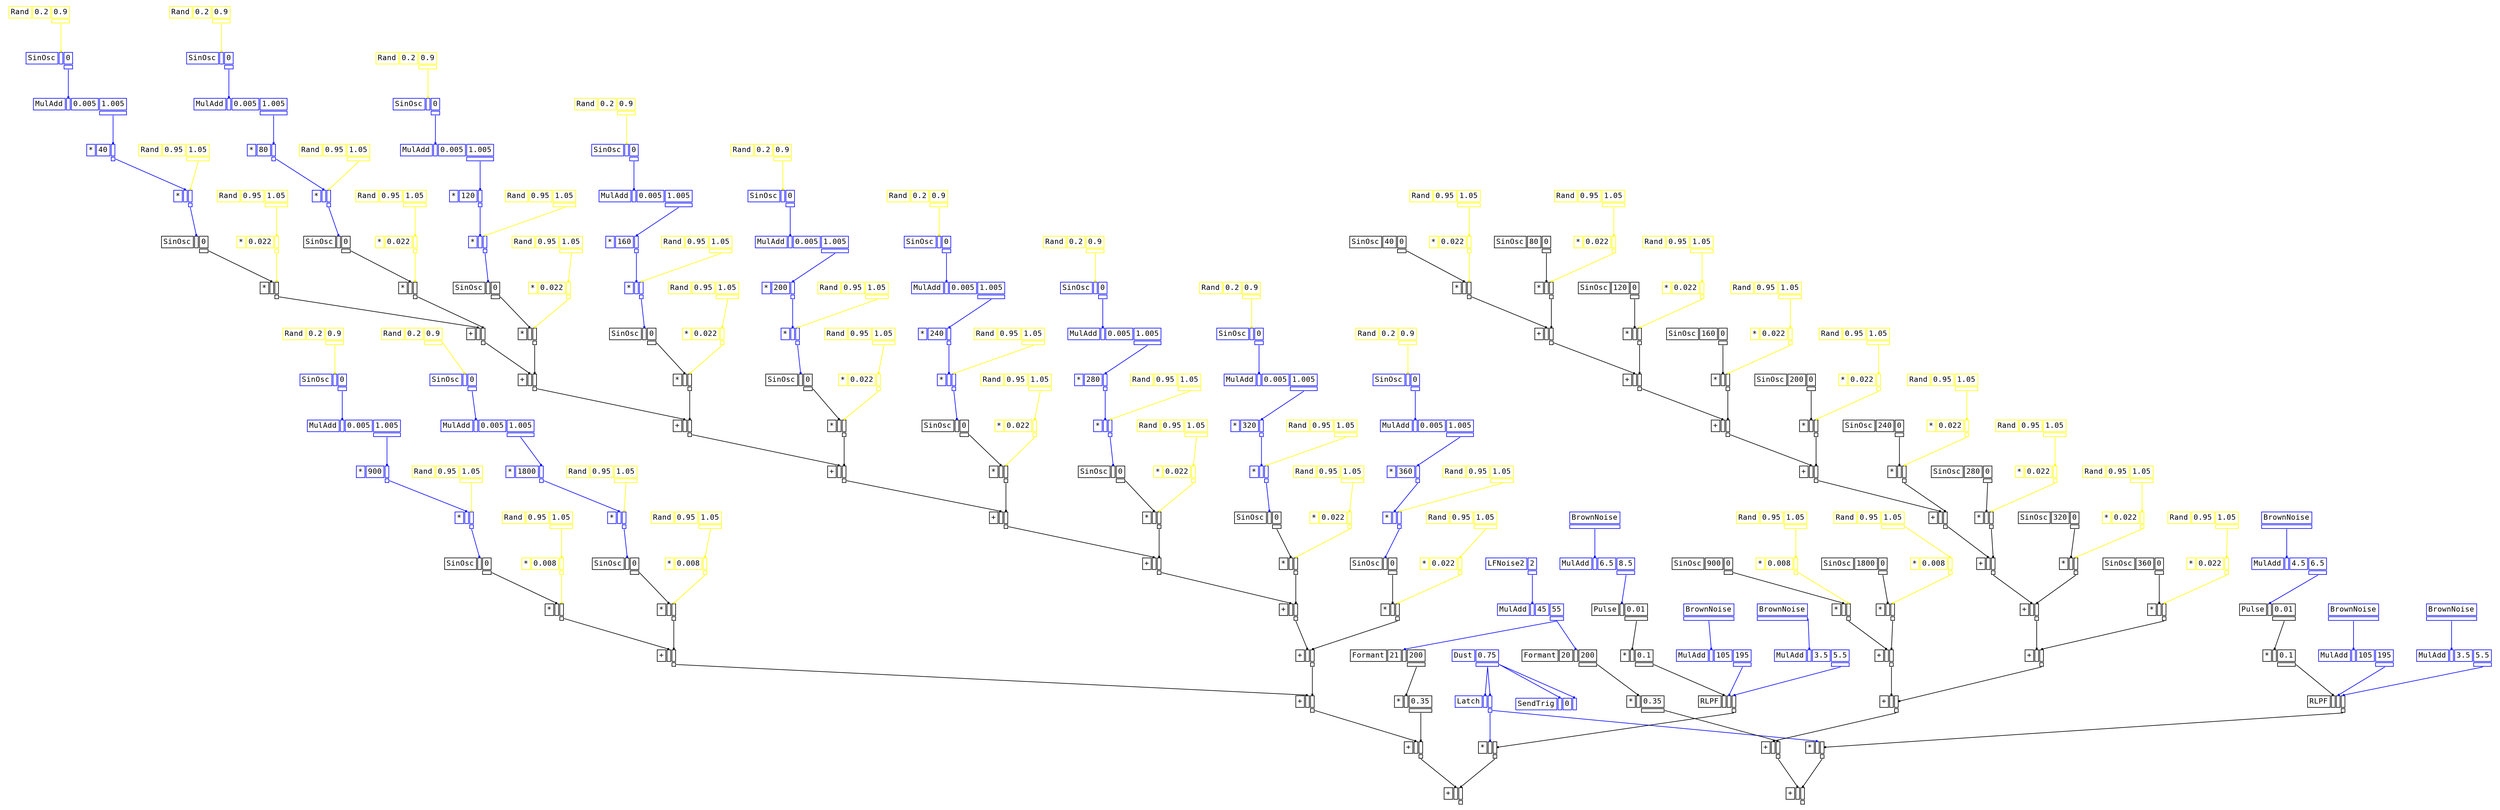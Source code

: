 digraph Anonymous {
graph [splines=false];
node [fontsize=12,fontname="Courier"];
edge [arrowhead=box,arrowsize=0.25];
u_3 [shape="plaintext",color="yellow",label=<<TABLE BORDER="0" CELLBORDER="1"><TR><TD>Rand</TD><TD>0.2</TD><TD>0.9</TD></TR><TR><TD BORDER="0"></TD><TD BORDER="0"></TD><TD PORT="o_0"></TD></TR></TABLE>>];
u_5 [shape="plaintext",color="blue",label=<<TABLE BORDER="0" CELLBORDER="1"><TR><TD>SinOsc</TD><TD PORT="i_0"></TD><TD>0</TD></TR><TR><TD BORDER="0"></TD><TD BORDER="0"></TD><TD PORT="o_0"></TD></TR></TABLE>>];
u_8 [shape="plaintext",color="blue",label=<<TABLE BORDER="0" CELLBORDER="1"><TR><TD>MulAdd</TD><TD PORT="i_0"></TD><TD>0.005</TD><TD>1.005</TD></TR><TR><TD BORDER="0"></TD><TD BORDER="0"></TD><TD BORDER="0"></TD><TD PORT="o_0"></TD></TR></TABLE>>];
u_9 [shape="plaintext",color="blue",label=<<TABLE BORDER="0" CELLBORDER="1"><TR><TD>*</TD><TD>900</TD><TD PORT="i_1"></TD></TR><TR><TD BORDER="0"></TD><TD BORDER="0"></TD><TD PORT="o_0"></TD></TR></TABLE>>];
u_12 [shape="plaintext",color="yellow",label=<<TABLE BORDER="0" CELLBORDER="1"><TR><TD>Rand</TD><TD>0.95</TD><TD>1.05</TD></TR><TR><TD BORDER="0"></TD><TD BORDER="0"></TD><TD PORT="o_0"></TD></TR></TABLE>>];
u_13 [shape="plaintext",color="blue",label=<<TABLE BORDER="0" CELLBORDER="1"><TR><TD>*</TD><TD PORT="i_0"></TD><TD PORT="i_1"></TD></TR><TR><TD BORDER="0"></TD><TD BORDER="0"></TD><TD PORT="o_0"></TD></TR></TABLE>>];
u_14 [shape="plaintext",color="black",label=<<TABLE BORDER="0" CELLBORDER="1"><TR><TD>SinOsc</TD><TD PORT="i_0"></TD><TD>0</TD></TR><TR><TD BORDER="0"></TD><TD BORDER="0"></TD><TD PORT="o_0"></TD></TR></TABLE>>];
u_16 [shape="plaintext",color="yellow",label=<<TABLE BORDER="0" CELLBORDER="1"><TR><TD>Rand</TD><TD>0.95</TD><TD>1.05</TD></TR><TR><TD BORDER="0"></TD><TD BORDER="0"></TD><TD PORT="o_0"></TD></TR></TABLE>>];
u_17 [shape="plaintext",color="yellow",label=<<TABLE BORDER="0" CELLBORDER="1"><TR><TD>*</TD><TD>0.008</TD><TD PORT="i_1"></TD></TR><TR><TD BORDER="0"></TD><TD BORDER="0"></TD><TD PORT="o_0"></TD></TR></TABLE>>];
u_18 [shape="plaintext",color="black",label=<<TABLE BORDER="0" CELLBORDER="1"><TR><TD>*</TD><TD PORT="i_0"></TD><TD PORT="i_1"></TD></TR><TR><TD BORDER="0"></TD><TD BORDER="0"></TD><TD PORT="o_0"></TD></TR></TABLE>>];
u_20 [shape="plaintext",color="yellow",label=<<TABLE BORDER="0" CELLBORDER="1"><TR><TD>Rand</TD><TD>0.2</TD><TD>0.9</TD></TR><TR><TD BORDER="0"></TD><TD BORDER="0"></TD><TD PORT="o_0"></TD></TR></TABLE>>];
u_21 [shape="plaintext",color="blue",label=<<TABLE BORDER="0" CELLBORDER="1"><TR><TD>SinOsc</TD><TD PORT="i_0"></TD><TD>0</TD></TR><TR><TD BORDER="0"></TD><TD BORDER="0"></TD><TD PORT="o_0"></TD></TR></TABLE>>];
u_22 [shape="plaintext",color="blue",label=<<TABLE BORDER="0" CELLBORDER="1"><TR><TD>MulAdd</TD><TD PORT="i_0"></TD><TD>0.005</TD><TD>1.005</TD></TR><TR><TD BORDER="0"></TD><TD BORDER="0"></TD><TD BORDER="0"></TD><TD PORT="o_0"></TD></TR></TABLE>>];
u_23 [shape="plaintext",color="blue",label=<<TABLE BORDER="0" CELLBORDER="1"><TR><TD>*</TD><TD>1800</TD><TD PORT="i_1"></TD></TR><TR><TD BORDER="0"></TD><TD BORDER="0"></TD><TD PORT="o_0"></TD></TR></TABLE>>];
u_24 [shape="plaintext",color="yellow",label=<<TABLE BORDER="0" CELLBORDER="1"><TR><TD>Rand</TD><TD>0.95</TD><TD>1.05</TD></TR><TR><TD BORDER="0"></TD><TD BORDER="0"></TD><TD PORT="o_0"></TD></TR></TABLE>>];
u_25 [shape="plaintext",color="blue",label=<<TABLE BORDER="0" CELLBORDER="1"><TR><TD>*</TD><TD PORT="i_0"></TD><TD PORT="i_1"></TD></TR><TR><TD BORDER="0"></TD><TD BORDER="0"></TD><TD PORT="o_0"></TD></TR></TABLE>>];
u_26 [shape="plaintext",color="black",label=<<TABLE BORDER="0" CELLBORDER="1"><TR><TD>SinOsc</TD><TD PORT="i_0"></TD><TD>0</TD></TR><TR><TD BORDER="0"></TD><TD BORDER="0"></TD><TD PORT="o_0"></TD></TR></TABLE>>];
u_27 [shape="plaintext",color="yellow",label=<<TABLE BORDER="0" CELLBORDER="1"><TR><TD>Rand</TD><TD>0.95</TD><TD>1.05</TD></TR><TR><TD BORDER="0"></TD><TD BORDER="0"></TD><TD PORT="o_0"></TD></TR></TABLE>>];
u_28 [shape="plaintext",color="yellow",label=<<TABLE BORDER="0" CELLBORDER="1"><TR><TD>*</TD><TD>0.008</TD><TD PORT="i_1"></TD></TR><TR><TD BORDER="0"></TD><TD BORDER="0"></TD><TD PORT="o_0"></TD></TR></TABLE>>];
u_29 [shape="plaintext",color="black",label=<<TABLE BORDER="0" CELLBORDER="1"><TR><TD>*</TD><TD PORT="i_0"></TD><TD PORT="i_1"></TD></TR><TR><TD BORDER="0"></TD><TD BORDER="0"></TD><TD PORT="o_0"></TD></TR></TABLE>>];
u_30 [shape="plaintext",color="black",label=<<TABLE BORDER="0" CELLBORDER="1"><TR><TD>+</TD><TD PORT="i_0"></TD><TD PORT="i_1"></TD></TR><TR><TD BORDER="0"></TD><TD BORDER="0"></TD><TD PORT="o_0"></TD></TR></TABLE>>];
u_32 [shape="plaintext",color="yellow",label=<<TABLE BORDER="0" CELLBORDER="1"><TR><TD>Rand</TD><TD>0.2</TD><TD>0.9</TD></TR><TR><TD BORDER="0"></TD><TD BORDER="0"></TD><TD PORT="o_0"></TD></TR></TABLE>>];
u_33 [shape="plaintext",color="blue",label=<<TABLE BORDER="0" CELLBORDER="1"><TR><TD>SinOsc</TD><TD PORT="i_0"></TD><TD>0</TD></TR><TR><TD BORDER="0"></TD><TD BORDER="0"></TD><TD PORT="o_0"></TD></TR></TABLE>>];
u_34 [shape="plaintext",color="blue",label=<<TABLE BORDER="0" CELLBORDER="1"><TR><TD>MulAdd</TD><TD PORT="i_0"></TD><TD>0.005</TD><TD>1.005</TD></TR><TR><TD BORDER="0"></TD><TD BORDER="0"></TD><TD BORDER="0"></TD><TD PORT="o_0"></TD></TR></TABLE>>];
u_35 [shape="plaintext",color="blue",label=<<TABLE BORDER="0" CELLBORDER="1"><TR><TD>*</TD><TD>40</TD><TD PORT="i_1"></TD></TR><TR><TD BORDER="0"></TD><TD BORDER="0"></TD><TD PORT="o_0"></TD></TR></TABLE>>];
u_36 [shape="plaintext",color="yellow",label=<<TABLE BORDER="0" CELLBORDER="1"><TR><TD>Rand</TD><TD>0.95</TD><TD>1.05</TD></TR><TR><TD BORDER="0"></TD><TD BORDER="0"></TD><TD PORT="o_0"></TD></TR></TABLE>>];
u_37 [shape="plaintext",color="blue",label=<<TABLE BORDER="0" CELLBORDER="1"><TR><TD>*</TD><TD PORT="i_0"></TD><TD PORT="i_1"></TD></TR><TR><TD BORDER="0"></TD><TD BORDER="0"></TD><TD PORT="o_0"></TD></TR></TABLE>>];
u_38 [shape="plaintext",color="black",label=<<TABLE BORDER="0" CELLBORDER="1"><TR><TD>SinOsc</TD><TD PORT="i_0"></TD><TD>0</TD></TR><TR><TD BORDER="0"></TD><TD BORDER="0"></TD><TD PORT="o_0"></TD></TR></TABLE>>];
u_40 [shape="plaintext",color="yellow",label=<<TABLE BORDER="0" CELLBORDER="1"><TR><TD>Rand</TD><TD>0.95</TD><TD>1.05</TD></TR><TR><TD BORDER="0"></TD><TD BORDER="0"></TD><TD PORT="o_0"></TD></TR></TABLE>>];
u_41 [shape="plaintext",color="yellow",label=<<TABLE BORDER="0" CELLBORDER="1"><TR><TD>*</TD><TD>0.022</TD><TD PORT="i_1"></TD></TR><TR><TD BORDER="0"></TD><TD BORDER="0"></TD><TD PORT="o_0"></TD></TR></TABLE>>];
u_42 [shape="plaintext",color="black",label=<<TABLE BORDER="0" CELLBORDER="1"><TR><TD>*</TD><TD PORT="i_0"></TD><TD PORT="i_1"></TD></TR><TR><TD BORDER="0"></TD><TD BORDER="0"></TD><TD PORT="o_0"></TD></TR></TABLE>>];
u_44 [shape="plaintext",color="yellow",label=<<TABLE BORDER="0" CELLBORDER="1"><TR><TD>Rand</TD><TD>0.2</TD><TD>0.9</TD></TR><TR><TD BORDER="0"></TD><TD BORDER="0"></TD><TD PORT="o_0"></TD></TR></TABLE>>];
u_45 [shape="plaintext",color="blue",label=<<TABLE BORDER="0" CELLBORDER="1"><TR><TD>SinOsc</TD><TD PORT="i_0"></TD><TD>0</TD></TR><TR><TD BORDER="0"></TD><TD BORDER="0"></TD><TD PORT="o_0"></TD></TR></TABLE>>];
u_46 [shape="plaintext",color="blue",label=<<TABLE BORDER="0" CELLBORDER="1"><TR><TD>MulAdd</TD><TD PORT="i_0"></TD><TD>0.005</TD><TD>1.005</TD></TR><TR><TD BORDER="0"></TD><TD BORDER="0"></TD><TD BORDER="0"></TD><TD PORT="o_0"></TD></TR></TABLE>>];
u_47 [shape="plaintext",color="blue",label=<<TABLE BORDER="0" CELLBORDER="1"><TR><TD>*</TD><TD>80</TD><TD PORT="i_1"></TD></TR><TR><TD BORDER="0"></TD><TD BORDER="0"></TD><TD PORT="o_0"></TD></TR></TABLE>>];
u_48 [shape="plaintext",color="yellow",label=<<TABLE BORDER="0" CELLBORDER="1"><TR><TD>Rand</TD><TD>0.95</TD><TD>1.05</TD></TR><TR><TD BORDER="0"></TD><TD BORDER="0"></TD><TD PORT="o_0"></TD></TR></TABLE>>];
u_49 [shape="plaintext",color="blue",label=<<TABLE BORDER="0" CELLBORDER="1"><TR><TD>*</TD><TD PORT="i_0"></TD><TD PORT="i_1"></TD></TR><TR><TD BORDER="0"></TD><TD BORDER="0"></TD><TD PORT="o_0"></TD></TR></TABLE>>];
u_50 [shape="plaintext",color="black",label=<<TABLE BORDER="0" CELLBORDER="1"><TR><TD>SinOsc</TD><TD PORT="i_0"></TD><TD>0</TD></TR><TR><TD BORDER="0"></TD><TD BORDER="0"></TD><TD PORT="o_0"></TD></TR></TABLE>>];
u_51 [shape="plaintext",color="yellow",label=<<TABLE BORDER="0" CELLBORDER="1"><TR><TD>Rand</TD><TD>0.95</TD><TD>1.05</TD></TR><TR><TD BORDER="0"></TD><TD BORDER="0"></TD><TD PORT="o_0"></TD></TR></TABLE>>];
u_52 [shape="plaintext",color="yellow",label=<<TABLE BORDER="0" CELLBORDER="1"><TR><TD>*</TD><TD>0.022</TD><TD PORT="i_1"></TD></TR><TR><TD BORDER="0"></TD><TD BORDER="0"></TD><TD PORT="o_0"></TD></TR></TABLE>>];
u_53 [shape="plaintext",color="black",label=<<TABLE BORDER="0" CELLBORDER="1"><TR><TD>*</TD><TD PORT="i_0"></TD><TD PORT="i_1"></TD></TR><TR><TD BORDER="0"></TD><TD BORDER="0"></TD><TD PORT="o_0"></TD></TR></TABLE>>];
u_54 [shape="plaintext",color="black",label=<<TABLE BORDER="0" CELLBORDER="1"><TR><TD>+</TD><TD PORT="i_0"></TD><TD PORT="i_1"></TD></TR><TR><TD BORDER="0"></TD><TD BORDER="0"></TD><TD PORT="o_0"></TD></TR></TABLE>>];
u_56 [shape="plaintext",color="yellow",label=<<TABLE BORDER="0" CELLBORDER="1"><TR><TD>Rand</TD><TD>0.2</TD><TD>0.9</TD></TR><TR><TD BORDER="0"></TD><TD BORDER="0"></TD><TD PORT="o_0"></TD></TR></TABLE>>];
u_57 [shape="plaintext",color="blue",label=<<TABLE BORDER="0" CELLBORDER="1"><TR><TD>SinOsc</TD><TD PORT="i_0"></TD><TD>0</TD></TR><TR><TD BORDER="0"></TD><TD BORDER="0"></TD><TD PORT="o_0"></TD></TR></TABLE>>];
u_58 [shape="plaintext",color="blue",label=<<TABLE BORDER="0" CELLBORDER="1"><TR><TD>MulAdd</TD><TD PORT="i_0"></TD><TD>0.005</TD><TD>1.005</TD></TR><TR><TD BORDER="0"></TD><TD BORDER="0"></TD><TD BORDER="0"></TD><TD PORT="o_0"></TD></TR></TABLE>>];
u_59 [shape="plaintext",color="blue",label=<<TABLE BORDER="0" CELLBORDER="1"><TR><TD>*</TD><TD>120</TD><TD PORT="i_1"></TD></TR><TR><TD BORDER="0"></TD><TD BORDER="0"></TD><TD PORT="o_0"></TD></TR></TABLE>>];
u_60 [shape="plaintext",color="yellow",label=<<TABLE BORDER="0" CELLBORDER="1"><TR><TD>Rand</TD><TD>0.95</TD><TD>1.05</TD></TR><TR><TD BORDER="0"></TD><TD BORDER="0"></TD><TD PORT="o_0"></TD></TR></TABLE>>];
u_61 [shape="plaintext",color="blue",label=<<TABLE BORDER="0" CELLBORDER="1"><TR><TD>*</TD><TD PORT="i_0"></TD><TD PORT="i_1"></TD></TR><TR><TD BORDER="0"></TD><TD BORDER="0"></TD><TD PORT="o_0"></TD></TR></TABLE>>];
u_62 [shape="plaintext",color="black",label=<<TABLE BORDER="0" CELLBORDER="1"><TR><TD>SinOsc</TD><TD PORT="i_0"></TD><TD>0</TD></TR><TR><TD BORDER="0"></TD><TD BORDER="0"></TD><TD PORT="o_0"></TD></TR></TABLE>>];
u_63 [shape="plaintext",color="yellow",label=<<TABLE BORDER="0" CELLBORDER="1"><TR><TD>Rand</TD><TD>0.95</TD><TD>1.05</TD></TR><TR><TD BORDER="0"></TD><TD BORDER="0"></TD><TD PORT="o_0"></TD></TR></TABLE>>];
u_64 [shape="plaintext",color="yellow",label=<<TABLE BORDER="0" CELLBORDER="1"><TR><TD>*</TD><TD>0.022</TD><TD PORT="i_1"></TD></TR><TR><TD BORDER="0"></TD><TD BORDER="0"></TD><TD PORT="o_0"></TD></TR></TABLE>>];
u_65 [shape="plaintext",color="black",label=<<TABLE BORDER="0" CELLBORDER="1"><TR><TD>*</TD><TD PORT="i_0"></TD><TD PORT="i_1"></TD></TR><TR><TD BORDER="0"></TD><TD BORDER="0"></TD><TD PORT="o_0"></TD></TR></TABLE>>];
u_66 [shape="plaintext",color="black",label=<<TABLE BORDER="0" CELLBORDER="1"><TR><TD>+</TD><TD PORT="i_0"></TD><TD PORT="i_1"></TD></TR><TR><TD BORDER="0"></TD><TD BORDER="0"></TD><TD PORT="o_0"></TD></TR></TABLE>>];
u_68 [shape="plaintext",color="yellow",label=<<TABLE BORDER="0" CELLBORDER="1"><TR><TD>Rand</TD><TD>0.2</TD><TD>0.9</TD></TR><TR><TD BORDER="0"></TD><TD BORDER="0"></TD><TD PORT="o_0"></TD></TR></TABLE>>];
u_69 [shape="plaintext",color="blue",label=<<TABLE BORDER="0" CELLBORDER="1"><TR><TD>SinOsc</TD><TD PORT="i_0"></TD><TD>0</TD></TR><TR><TD BORDER="0"></TD><TD BORDER="0"></TD><TD PORT="o_0"></TD></TR></TABLE>>];
u_70 [shape="plaintext",color="blue",label=<<TABLE BORDER="0" CELLBORDER="1"><TR><TD>MulAdd</TD><TD PORT="i_0"></TD><TD>0.005</TD><TD>1.005</TD></TR><TR><TD BORDER="0"></TD><TD BORDER="0"></TD><TD BORDER="0"></TD><TD PORT="o_0"></TD></TR></TABLE>>];
u_71 [shape="plaintext",color="blue",label=<<TABLE BORDER="0" CELLBORDER="1"><TR><TD>*</TD><TD>160</TD><TD PORT="i_1"></TD></TR><TR><TD BORDER="0"></TD><TD BORDER="0"></TD><TD PORT="o_0"></TD></TR></TABLE>>];
u_72 [shape="plaintext",color="yellow",label=<<TABLE BORDER="0" CELLBORDER="1"><TR><TD>Rand</TD><TD>0.95</TD><TD>1.05</TD></TR><TR><TD BORDER="0"></TD><TD BORDER="0"></TD><TD PORT="o_0"></TD></TR></TABLE>>];
u_73 [shape="plaintext",color="blue",label=<<TABLE BORDER="0" CELLBORDER="1"><TR><TD>*</TD><TD PORT="i_0"></TD><TD PORT="i_1"></TD></TR><TR><TD BORDER="0"></TD><TD BORDER="0"></TD><TD PORT="o_0"></TD></TR></TABLE>>];
u_74 [shape="plaintext",color="black",label=<<TABLE BORDER="0" CELLBORDER="1"><TR><TD>SinOsc</TD><TD PORT="i_0"></TD><TD>0</TD></TR><TR><TD BORDER="0"></TD><TD BORDER="0"></TD><TD PORT="o_0"></TD></TR></TABLE>>];
u_75 [shape="plaintext",color="yellow",label=<<TABLE BORDER="0" CELLBORDER="1"><TR><TD>Rand</TD><TD>0.95</TD><TD>1.05</TD></TR><TR><TD BORDER="0"></TD><TD BORDER="0"></TD><TD PORT="o_0"></TD></TR></TABLE>>];
u_76 [shape="plaintext",color="yellow",label=<<TABLE BORDER="0" CELLBORDER="1"><TR><TD>*</TD><TD>0.022</TD><TD PORT="i_1"></TD></TR><TR><TD BORDER="0"></TD><TD BORDER="0"></TD><TD PORT="o_0"></TD></TR></TABLE>>];
u_77 [shape="plaintext",color="black",label=<<TABLE BORDER="0" CELLBORDER="1"><TR><TD>*</TD><TD PORT="i_0"></TD><TD PORT="i_1"></TD></TR><TR><TD BORDER="0"></TD><TD BORDER="0"></TD><TD PORT="o_0"></TD></TR></TABLE>>];
u_78 [shape="plaintext",color="black",label=<<TABLE BORDER="0" CELLBORDER="1"><TR><TD>+</TD><TD PORT="i_0"></TD><TD PORT="i_1"></TD></TR><TR><TD BORDER="0"></TD><TD BORDER="0"></TD><TD PORT="o_0"></TD></TR></TABLE>>];
u_80 [shape="plaintext",color="yellow",label=<<TABLE BORDER="0" CELLBORDER="1"><TR><TD>Rand</TD><TD>0.2</TD><TD>0.9</TD></TR><TR><TD BORDER="0"></TD><TD BORDER="0"></TD><TD PORT="o_0"></TD></TR></TABLE>>];
u_81 [shape="plaintext",color="blue",label=<<TABLE BORDER="0" CELLBORDER="1"><TR><TD>SinOsc</TD><TD PORT="i_0"></TD><TD>0</TD></TR><TR><TD BORDER="0"></TD><TD BORDER="0"></TD><TD PORT="o_0"></TD></TR></TABLE>>];
u_82 [shape="plaintext",color="blue",label=<<TABLE BORDER="0" CELLBORDER="1"><TR><TD>MulAdd</TD><TD PORT="i_0"></TD><TD>0.005</TD><TD>1.005</TD></TR><TR><TD BORDER="0"></TD><TD BORDER="0"></TD><TD BORDER="0"></TD><TD PORT="o_0"></TD></TR></TABLE>>];
u_83 [shape="plaintext",color="blue",label=<<TABLE BORDER="0" CELLBORDER="1"><TR><TD>*</TD><TD>200</TD><TD PORT="i_1"></TD></TR><TR><TD BORDER="0"></TD><TD BORDER="0"></TD><TD PORT="o_0"></TD></TR></TABLE>>];
u_84 [shape="plaintext",color="yellow",label=<<TABLE BORDER="0" CELLBORDER="1"><TR><TD>Rand</TD><TD>0.95</TD><TD>1.05</TD></TR><TR><TD BORDER="0"></TD><TD BORDER="0"></TD><TD PORT="o_0"></TD></TR></TABLE>>];
u_85 [shape="plaintext",color="blue",label=<<TABLE BORDER="0" CELLBORDER="1"><TR><TD>*</TD><TD PORT="i_0"></TD><TD PORT="i_1"></TD></TR><TR><TD BORDER="0"></TD><TD BORDER="0"></TD><TD PORT="o_0"></TD></TR></TABLE>>];
u_86 [shape="plaintext",color="black",label=<<TABLE BORDER="0" CELLBORDER="1"><TR><TD>SinOsc</TD><TD PORT="i_0"></TD><TD>0</TD></TR><TR><TD BORDER="0"></TD><TD BORDER="0"></TD><TD PORT="o_0"></TD></TR></TABLE>>];
u_87 [shape="plaintext",color="yellow",label=<<TABLE BORDER="0" CELLBORDER="1"><TR><TD>Rand</TD><TD>0.95</TD><TD>1.05</TD></TR><TR><TD BORDER="0"></TD><TD BORDER="0"></TD><TD PORT="o_0"></TD></TR></TABLE>>];
u_88 [shape="plaintext",color="yellow",label=<<TABLE BORDER="0" CELLBORDER="1"><TR><TD>*</TD><TD>0.022</TD><TD PORT="i_1"></TD></TR><TR><TD BORDER="0"></TD><TD BORDER="0"></TD><TD PORT="o_0"></TD></TR></TABLE>>];
u_89 [shape="plaintext",color="black",label=<<TABLE BORDER="0" CELLBORDER="1"><TR><TD>*</TD><TD PORT="i_0"></TD><TD PORT="i_1"></TD></TR><TR><TD BORDER="0"></TD><TD BORDER="0"></TD><TD PORT="o_0"></TD></TR></TABLE>>];
u_90 [shape="plaintext",color="black",label=<<TABLE BORDER="0" CELLBORDER="1"><TR><TD>+</TD><TD PORT="i_0"></TD><TD PORT="i_1"></TD></TR><TR><TD BORDER="0"></TD><TD BORDER="0"></TD><TD PORT="o_0"></TD></TR></TABLE>>];
u_92 [shape="plaintext",color="yellow",label=<<TABLE BORDER="0" CELLBORDER="1"><TR><TD>Rand</TD><TD>0.2</TD><TD>0.9</TD></TR><TR><TD BORDER="0"></TD><TD BORDER="0"></TD><TD PORT="o_0"></TD></TR></TABLE>>];
u_93 [shape="plaintext",color="blue",label=<<TABLE BORDER="0" CELLBORDER="1"><TR><TD>SinOsc</TD><TD PORT="i_0"></TD><TD>0</TD></TR><TR><TD BORDER="0"></TD><TD BORDER="0"></TD><TD PORT="o_0"></TD></TR></TABLE>>];
u_94 [shape="plaintext",color="blue",label=<<TABLE BORDER="0" CELLBORDER="1"><TR><TD>MulAdd</TD><TD PORT="i_0"></TD><TD>0.005</TD><TD>1.005</TD></TR><TR><TD BORDER="0"></TD><TD BORDER="0"></TD><TD BORDER="0"></TD><TD PORT="o_0"></TD></TR></TABLE>>];
u_95 [shape="plaintext",color="blue",label=<<TABLE BORDER="0" CELLBORDER="1"><TR><TD>*</TD><TD>240</TD><TD PORT="i_1"></TD></TR><TR><TD BORDER="0"></TD><TD BORDER="0"></TD><TD PORT="o_0"></TD></TR></TABLE>>];
u_96 [shape="plaintext",color="yellow",label=<<TABLE BORDER="0" CELLBORDER="1"><TR><TD>Rand</TD><TD>0.95</TD><TD>1.05</TD></TR><TR><TD BORDER="0"></TD><TD BORDER="0"></TD><TD PORT="o_0"></TD></TR></TABLE>>];
u_97 [shape="plaintext",color="blue",label=<<TABLE BORDER="0" CELLBORDER="1"><TR><TD>*</TD><TD PORT="i_0"></TD><TD PORT="i_1"></TD></TR><TR><TD BORDER="0"></TD><TD BORDER="0"></TD><TD PORT="o_0"></TD></TR></TABLE>>];
u_98 [shape="plaintext",color="black",label=<<TABLE BORDER="0" CELLBORDER="1"><TR><TD>SinOsc</TD><TD PORT="i_0"></TD><TD>0</TD></TR><TR><TD BORDER="0"></TD><TD BORDER="0"></TD><TD PORT="o_0"></TD></TR></TABLE>>];
u_99 [shape="plaintext",color="yellow",label=<<TABLE BORDER="0" CELLBORDER="1"><TR><TD>Rand</TD><TD>0.95</TD><TD>1.05</TD></TR><TR><TD BORDER="0"></TD><TD BORDER="0"></TD><TD PORT="o_0"></TD></TR></TABLE>>];
u_100 [shape="plaintext",color="yellow",label=<<TABLE BORDER="0" CELLBORDER="1"><TR><TD>*</TD><TD>0.022</TD><TD PORT="i_1"></TD></TR><TR><TD BORDER="0"></TD><TD BORDER="0"></TD><TD PORT="o_0"></TD></TR></TABLE>>];
u_101 [shape="plaintext",color="black",label=<<TABLE BORDER="0" CELLBORDER="1"><TR><TD>*</TD><TD PORT="i_0"></TD><TD PORT="i_1"></TD></TR><TR><TD BORDER="0"></TD><TD BORDER="0"></TD><TD PORT="o_0"></TD></TR></TABLE>>];
u_102 [shape="plaintext",color="black",label=<<TABLE BORDER="0" CELLBORDER="1"><TR><TD>+</TD><TD PORT="i_0"></TD><TD PORT="i_1"></TD></TR><TR><TD BORDER="0"></TD><TD BORDER="0"></TD><TD PORT="o_0"></TD></TR></TABLE>>];
u_104 [shape="plaintext",color="yellow",label=<<TABLE BORDER="0" CELLBORDER="1"><TR><TD>Rand</TD><TD>0.2</TD><TD>0.9</TD></TR><TR><TD BORDER="0"></TD><TD BORDER="0"></TD><TD PORT="o_0"></TD></TR></TABLE>>];
u_105 [shape="plaintext",color="blue",label=<<TABLE BORDER="0" CELLBORDER="1"><TR><TD>SinOsc</TD><TD PORT="i_0"></TD><TD>0</TD></TR><TR><TD BORDER="0"></TD><TD BORDER="0"></TD><TD PORT="o_0"></TD></TR></TABLE>>];
u_106 [shape="plaintext",color="blue",label=<<TABLE BORDER="0" CELLBORDER="1"><TR><TD>MulAdd</TD><TD PORT="i_0"></TD><TD>0.005</TD><TD>1.005</TD></TR><TR><TD BORDER="0"></TD><TD BORDER="0"></TD><TD BORDER="0"></TD><TD PORT="o_0"></TD></TR></TABLE>>];
u_107 [shape="plaintext",color="blue",label=<<TABLE BORDER="0" CELLBORDER="1"><TR><TD>*</TD><TD>280</TD><TD PORT="i_1"></TD></TR><TR><TD BORDER="0"></TD><TD BORDER="0"></TD><TD PORT="o_0"></TD></TR></TABLE>>];
u_108 [shape="plaintext",color="yellow",label=<<TABLE BORDER="0" CELLBORDER="1"><TR><TD>Rand</TD><TD>0.95</TD><TD>1.05</TD></TR><TR><TD BORDER="0"></TD><TD BORDER="0"></TD><TD PORT="o_0"></TD></TR></TABLE>>];
u_109 [shape="plaintext",color="blue",label=<<TABLE BORDER="0" CELLBORDER="1"><TR><TD>*</TD><TD PORT="i_0"></TD><TD PORT="i_1"></TD></TR><TR><TD BORDER="0"></TD><TD BORDER="0"></TD><TD PORT="o_0"></TD></TR></TABLE>>];
u_110 [shape="plaintext",color="black",label=<<TABLE BORDER="0" CELLBORDER="1"><TR><TD>SinOsc</TD><TD PORT="i_0"></TD><TD>0</TD></TR><TR><TD BORDER="0"></TD><TD BORDER="0"></TD><TD PORT="o_0"></TD></TR></TABLE>>];
u_111 [shape="plaintext",color="yellow",label=<<TABLE BORDER="0" CELLBORDER="1"><TR><TD>Rand</TD><TD>0.95</TD><TD>1.05</TD></TR><TR><TD BORDER="0"></TD><TD BORDER="0"></TD><TD PORT="o_0"></TD></TR></TABLE>>];
u_112 [shape="plaintext",color="yellow",label=<<TABLE BORDER="0" CELLBORDER="1"><TR><TD>*</TD><TD>0.022</TD><TD PORT="i_1"></TD></TR><TR><TD BORDER="0"></TD><TD BORDER="0"></TD><TD PORT="o_0"></TD></TR></TABLE>>];
u_113 [shape="plaintext",color="black",label=<<TABLE BORDER="0" CELLBORDER="1"><TR><TD>*</TD><TD PORT="i_0"></TD><TD PORT="i_1"></TD></TR><TR><TD BORDER="0"></TD><TD BORDER="0"></TD><TD PORT="o_0"></TD></TR></TABLE>>];
u_114 [shape="plaintext",color="black",label=<<TABLE BORDER="0" CELLBORDER="1"><TR><TD>+</TD><TD PORT="i_0"></TD><TD PORT="i_1"></TD></TR><TR><TD BORDER="0"></TD><TD BORDER="0"></TD><TD PORT="o_0"></TD></TR></TABLE>>];
u_116 [shape="plaintext",color="yellow",label=<<TABLE BORDER="0" CELLBORDER="1"><TR><TD>Rand</TD><TD>0.2</TD><TD>0.9</TD></TR><TR><TD BORDER="0"></TD><TD BORDER="0"></TD><TD PORT="o_0"></TD></TR></TABLE>>];
u_117 [shape="plaintext",color="blue",label=<<TABLE BORDER="0" CELLBORDER="1"><TR><TD>SinOsc</TD><TD PORT="i_0"></TD><TD>0</TD></TR><TR><TD BORDER="0"></TD><TD BORDER="0"></TD><TD PORT="o_0"></TD></TR></TABLE>>];
u_118 [shape="plaintext",color="blue",label=<<TABLE BORDER="0" CELLBORDER="1"><TR><TD>MulAdd</TD><TD PORT="i_0"></TD><TD>0.005</TD><TD>1.005</TD></TR><TR><TD BORDER="0"></TD><TD BORDER="0"></TD><TD BORDER="0"></TD><TD PORT="o_0"></TD></TR></TABLE>>];
u_119 [shape="plaintext",color="blue",label=<<TABLE BORDER="0" CELLBORDER="1"><TR><TD>*</TD><TD>320</TD><TD PORT="i_1"></TD></TR><TR><TD BORDER="0"></TD><TD BORDER="0"></TD><TD PORT="o_0"></TD></TR></TABLE>>];
u_120 [shape="plaintext",color="yellow",label=<<TABLE BORDER="0" CELLBORDER="1"><TR><TD>Rand</TD><TD>0.95</TD><TD>1.05</TD></TR><TR><TD BORDER="0"></TD><TD BORDER="0"></TD><TD PORT="o_0"></TD></TR></TABLE>>];
u_121 [shape="plaintext",color="blue",label=<<TABLE BORDER="0" CELLBORDER="1"><TR><TD>*</TD><TD PORT="i_0"></TD><TD PORT="i_1"></TD></TR><TR><TD BORDER="0"></TD><TD BORDER="0"></TD><TD PORT="o_0"></TD></TR></TABLE>>];
u_122 [shape="plaintext",color="black",label=<<TABLE BORDER="0" CELLBORDER="1"><TR><TD>SinOsc</TD><TD PORT="i_0"></TD><TD>0</TD></TR><TR><TD BORDER="0"></TD><TD BORDER="0"></TD><TD PORT="o_0"></TD></TR></TABLE>>];
u_123 [shape="plaintext",color="yellow",label=<<TABLE BORDER="0" CELLBORDER="1"><TR><TD>Rand</TD><TD>0.95</TD><TD>1.05</TD></TR><TR><TD BORDER="0"></TD><TD BORDER="0"></TD><TD PORT="o_0"></TD></TR></TABLE>>];
u_124 [shape="plaintext",color="yellow",label=<<TABLE BORDER="0" CELLBORDER="1"><TR><TD>*</TD><TD>0.022</TD><TD PORT="i_1"></TD></TR><TR><TD BORDER="0"></TD><TD BORDER="0"></TD><TD PORT="o_0"></TD></TR></TABLE>>];
u_125 [shape="plaintext",color="black",label=<<TABLE BORDER="0" CELLBORDER="1"><TR><TD>*</TD><TD PORT="i_0"></TD><TD PORT="i_1"></TD></TR><TR><TD BORDER="0"></TD><TD BORDER="0"></TD><TD PORT="o_0"></TD></TR></TABLE>>];
u_126 [shape="plaintext",color="black",label=<<TABLE BORDER="0" CELLBORDER="1"><TR><TD>+</TD><TD PORT="i_0"></TD><TD PORT="i_1"></TD></TR><TR><TD BORDER="0"></TD><TD BORDER="0"></TD><TD PORT="o_0"></TD></TR></TABLE>>];
u_128 [shape="plaintext",color="yellow",label=<<TABLE BORDER="0" CELLBORDER="1"><TR><TD>Rand</TD><TD>0.2</TD><TD>0.9</TD></TR><TR><TD BORDER="0"></TD><TD BORDER="0"></TD><TD PORT="o_0"></TD></TR></TABLE>>];
u_129 [shape="plaintext",color="blue",label=<<TABLE BORDER="0" CELLBORDER="1"><TR><TD>SinOsc</TD><TD PORT="i_0"></TD><TD>0</TD></TR><TR><TD BORDER="0"></TD><TD BORDER="0"></TD><TD PORT="o_0"></TD></TR></TABLE>>];
u_130 [shape="plaintext",color="blue",label=<<TABLE BORDER="0" CELLBORDER="1"><TR><TD>MulAdd</TD><TD PORT="i_0"></TD><TD>0.005</TD><TD>1.005</TD></TR><TR><TD BORDER="0"></TD><TD BORDER="0"></TD><TD BORDER="0"></TD><TD PORT="o_0"></TD></TR></TABLE>>];
u_131 [shape="plaintext",color="blue",label=<<TABLE BORDER="0" CELLBORDER="1"><TR><TD>*</TD><TD>360</TD><TD PORT="i_1"></TD></TR><TR><TD BORDER="0"></TD><TD BORDER="0"></TD><TD PORT="o_0"></TD></TR></TABLE>>];
u_132 [shape="plaintext",color="yellow",label=<<TABLE BORDER="0" CELLBORDER="1"><TR><TD>Rand</TD><TD>0.95</TD><TD>1.05</TD></TR><TR><TD BORDER="0"></TD><TD BORDER="0"></TD><TD PORT="o_0"></TD></TR></TABLE>>];
u_133 [shape="plaintext",color="blue",label=<<TABLE BORDER="0" CELLBORDER="1"><TR><TD>*</TD><TD PORT="i_0"></TD><TD PORT="i_1"></TD></TR><TR><TD BORDER="0"></TD><TD BORDER="0"></TD><TD PORT="o_0"></TD></TR></TABLE>>];
u_134 [shape="plaintext",color="black",label=<<TABLE BORDER="0" CELLBORDER="1"><TR><TD>SinOsc</TD><TD PORT="i_0"></TD><TD>0</TD></TR><TR><TD BORDER="0"></TD><TD BORDER="0"></TD><TD PORT="o_0"></TD></TR></TABLE>>];
u_135 [shape="plaintext",color="yellow",label=<<TABLE BORDER="0" CELLBORDER="1"><TR><TD>Rand</TD><TD>0.95</TD><TD>1.05</TD></TR><TR><TD BORDER="0"></TD><TD BORDER="0"></TD><TD PORT="o_0"></TD></TR></TABLE>>];
u_136 [shape="plaintext",color="yellow",label=<<TABLE BORDER="0" CELLBORDER="1"><TR><TD>*</TD><TD>0.022</TD><TD PORT="i_1"></TD></TR><TR><TD BORDER="0"></TD><TD BORDER="0"></TD><TD PORT="o_0"></TD></TR></TABLE>>];
u_137 [shape="plaintext",color="black",label=<<TABLE BORDER="0" CELLBORDER="1"><TR><TD>*</TD><TD PORT="i_0"></TD><TD PORT="i_1"></TD></TR><TR><TD BORDER="0"></TD><TD BORDER="0"></TD><TD PORT="o_0"></TD></TR></TABLE>>];
u_138 [shape="plaintext",color="black",label=<<TABLE BORDER="0" CELLBORDER="1"><TR><TD>+</TD><TD PORT="i_0"></TD><TD PORT="i_1"></TD></TR><TR><TD BORDER="0"></TD><TD BORDER="0"></TD><TD PORT="o_0"></TD></TR></TABLE>>];
u_139 [shape="plaintext",color="black",label=<<TABLE BORDER="0" CELLBORDER="1"><TR><TD>+</TD><TD PORT="i_0"></TD><TD PORT="i_1"></TD></TR><TR><TD BORDER="0"></TD><TD BORDER="0"></TD><TD PORT="o_0"></TD></TR></TABLE>>];
u_142 [shape="plaintext",color="blue",label=<<TABLE BORDER="0" CELLBORDER="1"><TR><TD>LFNoise2</TD><TD>2</TD></TR><TR><TD BORDER="0"></TD><TD PORT="o_0"></TD></TR></TABLE>>];
u_145 [shape="plaintext",color="blue",label=<<TABLE BORDER="0" CELLBORDER="1"><TR><TD>MulAdd</TD><TD PORT="i_0"></TD><TD>45</TD><TD>55</TD></TR><TR><TD BORDER="0"></TD><TD BORDER="0"></TD><TD BORDER="0"></TD><TD PORT="o_0"></TD></TR></TABLE>>];
u_146 [shape="plaintext",color="black",label=<<TABLE BORDER="0" CELLBORDER="1"><TR><TD>Formant</TD><TD>21</TD><TD PORT="i_1"></TD><TD>200</TD></TR><TR><TD BORDER="0"></TD><TD BORDER="0"></TD><TD BORDER="0"></TD><TD PORT="o_0"></TD></TR></TABLE>>];
u_148 [shape="plaintext",color="black",label=<<TABLE BORDER="0" CELLBORDER="1"><TR><TD>*</TD><TD PORT="i_0"></TD><TD>0.35</TD></TR><TR><TD BORDER="0"></TD><TD BORDER="0"></TD><TD PORT="o_0"></TD></TR></TABLE>>];
u_149 [shape="plaintext",color="black",label=<<TABLE BORDER="0" CELLBORDER="1"><TR><TD>+</TD><TD PORT="i_0"></TD><TD PORT="i_1"></TD></TR><TR><TD BORDER="0"></TD><TD BORDER="0"></TD><TD PORT="o_0"></TD></TR></TABLE>>];
u_151 [shape="plaintext",color="blue",label=<<TABLE BORDER="0" CELLBORDER="1"><TR><TD>Dust</TD><TD>0.75</TD></TR><TR><TD BORDER="0"></TD><TD PORT="o_0"></TD></TR></TABLE>>];
u_152 [shape="plaintext",color="blue",label=<<TABLE BORDER="0" CELLBORDER="1"><TR><TD>Latch</TD><TD PORT="i_0"></TD><TD PORT="i_1"></TD></TR><TR><TD BORDER="0"></TD><TD BORDER="0"></TD><TD PORT="o_0"></TD></TR></TABLE>>];
u_153 [shape="plaintext",color="blue",label=<<TABLE BORDER="0" CELLBORDER="1"><TR><TD>BrownNoise</TD></TR><TR><TD PORT="o_0"></TD></TR></TABLE>>];
u_156 [shape="plaintext",color="blue",label=<<TABLE BORDER="0" CELLBORDER="1"><TR><TD>MulAdd</TD><TD PORT="i_0"></TD><TD>6.5</TD><TD>8.5</TD></TR><TR><TD BORDER="0"></TD><TD BORDER="0"></TD><TD BORDER="0"></TD><TD PORT="o_0"></TD></TR></TABLE>>];
u_158 [shape="plaintext",color="black",label=<<TABLE BORDER="0" CELLBORDER="1"><TR><TD>Pulse</TD><TD PORT="i_0"></TD><TD>0.01</TD></TR><TR><TD BORDER="0"></TD><TD BORDER="0"></TD><TD PORT="o_0"></TD></TR></TABLE>>];
u_160 [shape="plaintext",color="black",label=<<TABLE BORDER="0" CELLBORDER="1"><TR><TD>*</TD><TD PORT="i_0"></TD><TD>0.1</TD></TR><TR><TD BORDER="0"></TD><TD BORDER="0"></TD><TD PORT="o_0"></TD></TR></TABLE>>];
u_161 [shape="plaintext",color="blue",label=<<TABLE BORDER="0" CELLBORDER="1"><TR><TD>BrownNoise</TD></TR><TR><TD PORT="o_0"></TD></TR></TABLE>>];
u_164 [shape="plaintext",color="blue",label=<<TABLE BORDER="0" CELLBORDER="1"><TR><TD>MulAdd</TD><TD PORT="i_0"></TD><TD>105</TD><TD>195</TD></TR><TR><TD BORDER="0"></TD><TD BORDER="0"></TD><TD BORDER="0"></TD><TD PORT="o_0"></TD></TR></TABLE>>];
u_165 [shape="plaintext",color="blue",label=<<TABLE BORDER="0" CELLBORDER="1"><TR><TD>BrownNoise</TD></TR><TR><TD PORT="o_0"></TD></TR></TABLE>>];
u_168 [shape="plaintext",color="blue",label=<<TABLE BORDER="0" CELLBORDER="1"><TR><TD>MulAdd</TD><TD PORT="i_0"></TD><TD>3.5</TD><TD>5.5</TD></TR><TR><TD BORDER="0"></TD><TD BORDER="0"></TD><TD BORDER="0"></TD><TD PORT="o_0"></TD></TR></TABLE>>];
u_169 [shape="plaintext",color="black",label=<<TABLE BORDER="0" CELLBORDER="1"><TR><TD>RLPF</TD><TD PORT="i_0"></TD><TD PORT="i_1"></TD><TD PORT="i_2"></TD></TR><TR><TD BORDER="0"></TD><TD BORDER="0"></TD><TD BORDER="0"></TD><TD PORT="o_0"></TD></TR></TABLE>>];
u_170 [shape="plaintext",color="black",label=<<TABLE BORDER="0" CELLBORDER="1"><TR><TD>*</TD><TD PORT="i_0"></TD><TD PORT="i_1"></TD></TR><TR><TD BORDER="0"></TD><TD BORDER="0"></TD><TD PORT="o_0"></TD></TR></TABLE>>];
u_171 [shape="plaintext",color="black",label=<<TABLE BORDER="0" CELLBORDER="1"><TR><TD>+</TD><TD PORT="i_0"></TD><TD PORT="i_1"></TD></TR><TR><TD BORDER="0"></TD><TD BORDER="0"></TD><TD PORT="o_0"></TD></TR></TABLE>>];
u_172 [shape="plaintext",color="black",label=<<TABLE BORDER="0" CELLBORDER="1"><TR><TD>SinOsc</TD><TD>900</TD><TD>0</TD></TR><TR><TD BORDER="0"></TD><TD BORDER="0"></TD><TD PORT="o_0"></TD></TR></TABLE>>];
u_173 [shape="plaintext",color="yellow",label=<<TABLE BORDER="0" CELLBORDER="1"><TR><TD>Rand</TD><TD>0.95</TD><TD>1.05</TD></TR><TR><TD BORDER="0"></TD><TD BORDER="0"></TD><TD PORT="o_0"></TD></TR></TABLE>>];
u_174 [shape="plaintext",color="yellow",label=<<TABLE BORDER="0" CELLBORDER="1"><TR><TD>*</TD><TD>0.008</TD><TD PORT="i_1"></TD></TR><TR><TD BORDER="0"></TD><TD BORDER="0"></TD><TD PORT="o_0"></TD></TR></TABLE>>];
u_175 [shape="plaintext",color="black",label=<<TABLE BORDER="0" CELLBORDER="1"><TR><TD>*</TD><TD PORT="i_0"></TD><TD PORT="i_1"></TD></TR><TR><TD BORDER="0"></TD><TD BORDER="0"></TD><TD PORT="o_0"></TD></TR></TABLE>>];
u_176 [shape="plaintext",color="black",label=<<TABLE BORDER="0" CELLBORDER="1"><TR><TD>SinOsc</TD><TD>1800</TD><TD>0</TD></TR><TR><TD BORDER="0"></TD><TD BORDER="0"></TD><TD PORT="o_0"></TD></TR></TABLE>>];
u_177 [shape="plaintext",color="yellow",label=<<TABLE BORDER="0" CELLBORDER="1"><TR><TD>Rand</TD><TD>0.95</TD><TD>1.05</TD></TR><TR><TD BORDER="0"></TD><TD BORDER="0"></TD><TD PORT="o_0"></TD></TR></TABLE>>];
u_178 [shape="plaintext",color="yellow",label=<<TABLE BORDER="0" CELLBORDER="1"><TR><TD>*</TD><TD>0.008</TD><TD PORT="i_1"></TD></TR><TR><TD BORDER="0"></TD><TD BORDER="0"></TD><TD PORT="o_0"></TD></TR></TABLE>>];
u_179 [shape="plaintext",color="black",label=<<TABLE BORDER="0" CELLBORDER="1"><TR><TD>*</TD><TD PORT="i_0"></TD><TD PORT="i_1"></TD></TR><TR><TD BORDER="0"></TD><TD BORDER="0"></TD><TD PORT="o_0"></TD></TR></TABLE>>];
u_180 [shape="plaintext",color="black",label=<<TABLE BORDER="0" CELLBORDER="1"><TR><TD>+</TD><TD PORT="i_0"></TD><TD PORT="i_1"></TD></TR><TR><TD BORDER="0"></TD><TD BORDER="0"></TD><TD PORT="o_0"></TD></TR></TABLE>>];
u_181 [shape="plaintext",color="black",label=<<TABLE BORDER="0" CELLBORDER="1"><TR><TD>SinOsc</TD><TD>40</TD><TD>0</TD></TR><TR><TD BORDER="0"></TD><TD BORDER="0"></TD><TD PORT="o_0"></TD></TR></TABLE>>];
u_182 [shape="plaintext",color="yellow",label=<<TABLE BORDER="0" CELLBORDER="1"><TR><TD>Rand</TD><TD>0.95</TD><TD>1.05</TD></TR><TR><TD BORDER="0"></TD><TD BORDER="0"></TD><TD PORT="o_0"></TD></TR></TABLE>>];
u_183 [shape="plaintext",color="yellow",label=<<TABLE BORDER="0" CELLBORDER="1"><TR><TD>*</TD><TD>0.022</TD><TD PORT="i_1"></TD></TR><TR><TD BORDER="0"></TD><TD BORDER="0"></TD><TD PORT="o_0"></TD></TR></TABLE>>];
u_184 [shape="plaintext",color="black",label=<<TABLE BORDER="0" CELLBORDER="1"><TR><TD>*</TD><TD PORT="i_0"></TD><TD PORT="i_1"></TD></TR><TR><TD BORDER="0"></TD><TD BORDER="0"></TD><TD PORT="o_0"></TD></TR></TABLE>>];
u_185 [shape="plaintext",color="black",label=<<TABLE BORDER="0" CELLBORDER="1"><TR><TD>SinOsc</TD><TD>80</TD><TD>0</TD></TR><TR><TD BORDER="0"></TD><TD BORDER="0"></TD><TD PORT="o_0"></TD></TR></TABLE>>];
u_186 [shape="plaintext",color="yellow",label=<<TABLE BORDER="0" CELLBORDER="1"><TR><TD>Rand</TD><TD>0.95</TD><TD>1.05</TD></TR><TR><TD BORDER="0"></TD><TD BORDER="0"></TD><TD PORT="o_0"></TD></TR></TABLE>>];
u_187 [shape="plaintext",color="yellow",label=<<TABLE BORDER="0" CELLBORDER="1"><TR><TD>*</TD><TD>0.022</TD><TD PORT="i_1"></TD></TR><TR><TD BORDER="0"></TD><TD BORDER="0"></TD><TD PORT="o_0"></TD></TR></TABLE>>];
u_188 [shape="plaintext",color="black",label=<<TABLE BORDER="0" CELLBORDER="1"><TR><TD>*</TD><TD PORT="i_0"></TD><TD PORT="i_1"></TD></TR><TR><TD BORDER="0"></TD><TD BORDER="0"></TD><TD PORT="o_0"></TD></TR></TABLE>>];
u_189 [shape="plaintext",color="black",label=<<TABLE BORDER="0" CELLBORDER="1"><TR><TD>+</TD><TD PORT="i_0"></TD><TD PORT="i_1"></TD></TR><TR><TD BORDER="0"></TD><TD BORDER="0"></TD><TD PORT="o_0"></TD></TR></TABLE>>];
u_190 [shape="plaintext",color="black",label=<<TABLE BORDER="0" CELLBORDER="1"><TR><TD>SinOsc</TD><TD>120</TD><TD>0</TD></TR><TR><TD BORDER="0"></TD><TD BORDER="0"></TD><TD PORT="o_0"></TD></TR></TABLE>>];
u_191 [shape="plaintext",color="yellow",label=<<TABLE BORDER="0" CELLBORDER="1"><TR><TD>Rand</TD><TD>0.95</TD><TD>1.05</TD></TR><TR><TD BORDER="0"></TD><TD BORDER="0"></TD><TD PORT="o_0"></TD></TR></TABLE>>];
u_192 [shape="plaintext",color="yellow",label=<<TABLE BORDER="0" CELLBORDER="1"><TR><TD>*</TD><TD>0.022</TD><TD PORT="i_1"></TD></TR><TR><TD BORDER="0"></TD><TD BORDER="0"></TD><TD PORT="o_0"></TD></TR></TABLE>>];
u_193 [shape="plaintext",color="black",label=<<TABLE BORDER="0" CELLBORDER="1"><TR><TD>*</TD><TD PORT="i_0"></TD><TD PORT="i_1"></TD></TR><TR><TD BORDER="0"></TD><TD BORDER="0"></TD><TD PORT="o_0"></TD></TR></TABLE>>];
u_194 [shape="plaintext",color="black",label=<<TABLE BORDER="0" CELLBORDER="1"><TR><TD>+</TD><TD PORT="i_0"></TD><TD PORT="i_1"></TD></TR><TR><TD BORDER="0"></TD><TD BORDER="0"></TD><TD PORT="o_0"></TD></TR></TABLE>>];
u_195 [shape="plaintext",color="black",label=<<TABLE BORDER="0" CELLBORDER="1"><TR><TD>SinOsc</TD><TD>160</TD><TD>0</TD></TR><TR><TD BORDER="0"></TD><TD BORDER="0"></TD><TD PORT="o_0"></TD></TR></TABLE>>];
u_196 [shape="plaintext",color="yellow",label=<<TABLE BORDER="0" CELLBORDER="1"><TR><TD>Rand</TD><TD>0.95</TD><TD>1.05</TD></TR><TR><TD BORDER="0"></TD><TD BORDER="0"></TD><TD PORT="o_0"></TD></TR></TABLE>>];
u_197 [shape="plaintext",color="yellow",label=<<TABLE BORDER="0" CELLBORDER="1"><TR><TD>*</TD><TD>0.022</TD><TD PORT="i_1"></TD></TR><TR><TD BORDER="0"></TD><TD BORDER="0"></TD><TD PORT="o_0"></TD></TR></TABLE>>];
u_198 [shape="plaintext",color="black",label=<<TABLE BORDER="0" CELLBORDER="1"><TR><TD>*</TD><TD PORT="i_0"></TD><TD PORT="i_1"></TD></TR><TR><TD BORDER="0"></TD><TD BORDER="0"></TD><TD PORT="o_0"></TD></TR></TABLE>>];
u_199 [shape="plaintext",color="black",label=<<TABLE BORDER="0" CELLBORDER="1"><TR><TD>+</TD><TD PORT="i_0"></TD><TD PORT="i_1"></TD></TR><TR><TD BORDER="0"></TD><TD BORDER="0"></TD><TD PORT="o_0"></TD></TR></TABLE>>];
u_200 [shape="plaintext",color="black",label=<<TABLE BORDER="0" CELLBORDER="1"><TR><TD>SinOsc</TD><TD>200</TD><TD>0</TD></TR><TR><TD BORDER="0"></TD><TD BORDER="0"></TD><TD PORT="o_0"></TD></TR></TABLE>>];
u_201 [shape="plaintext",color="yellow",label=<<TABLE BORDER="0" CELLBORDER="1"><TR><TD>Rand</TD><TD>0.95</TD><TD>1.05</TD></TR><TR><TD BORDER="0"></TD><TD BORDER="0"></TD><TD PORT="o_0"></TD></TR></TABLE>>];
u_202 [shape="plaintext",color="yellow",label=<<TABLE BORDER="0" CELLBORDER="1"><TR><TD>*</TD><TD>0.022</TD><TD PORT="i_1"></TD></TR><TR><TD BORDER="0"></TD><TD BORDER="0"></TD><TD PORT="o_0"></TD></TR></TABLE>>];
u_203 [shape="plaintext",color="black",label=<<TABLE BORDER="0" CELLBORDER="1"><TR><TD>*</TD><TD PORT="i_0"></TD><TD PORT="i_1"></TD></TR><TR><TD BORDER="0"></TD><TD BORDER="0"></TD><TD PORT="o_0"></TD></TR></TABLE>>];
u_204 [shape="plaintext",color="black",label=<<TABLE BORDER="0" CELLBORDER="1"><TR><TD>+</TD><TD PORT="i_0"></TD><TD PORT="i_1"></TD></TR><TR><TD BORDER="0"></TD><TD BORDER="0"></TD><TD PORT="o_0"></TD></TR></TABLE>>];
u_205 [shape="plaintext",color="black",label=<<TABLE BORDER="0" CELLBORDER="1"><TR><TD>SinOsc</TD><TD>240</TD><TD>0</TD></TR><TR><TD BORDER="0"></TD><TD BORDER="0"></TD><TD PORT="o_0"></TD></TR></TABLE>>];
u_206 [shape="plaintext",color="yellow",label=<<TABLE BORDER="0" CELLBORDER="1"><TR><TD>Rand</TD><TD>0.95</TD><TD>1.05</TD></TR><TR><TD BORDER="0"></TD><TD BORDER="0"></TD><TD PORT="o_0"></TD></TR></TABLE>>];
u_207 [shape="plaintext",color="yellow",label=<<TABLE BORDER="0" CELLBORDER="1"><TR><TD>*</TD><TD>0.022</TD><TD PORT="i_1"></TD></TR><TR><TD BORDER="0"></TD><TD BORDER="0"></TD><TD PORT="o_0"></TD></TR></TABLE>>];
u_208 [shape="plaintext",color="black",label=<<TABLE BORDER="0" CELLBORDER="1"><TR><TD>*</TD><TD PORT="i_0"></TD><TD PORT="i_1"></TD></TR><TR><TD BORDER="0"></TD><TD BORDER="0"></TD><TD PORT="o_0"></TD></TR></TABLE>>];
u_209 [shape="plaintext",color="black",label=<<TABLE BORDER="0" CELLBORDER="1"><TR><TD>+</TD><TD PORT="i_0"></TD><TD PORT="i_1"></TD></TR><TR><TD BORDER="0"></TD><TD BORDER="0"></TD><TD PORT="o_0"></TD></TR></TABLE>>];
u_210 [shape="plaintext",color="black",label=<<TABLE BORDER="0" CELLBORDER="1"><TR><TD>SinOsc</TD><TD>280</TD><TD>0</TD></TR><TR><TD BORDER="0"></TD><TD BORDER="0"></TD><TD PORT="o_0"></TD></TR></TABLE>>];
u_211 [shape="plaintext",color="yellow",label=<<TABLE BORDER="0" CELLBORDER="1"><TR><TD>Rand</TD><TD>0.95</TD><TD>1.05</TD></TR><TR><TD BORDER="0"></TD><TD BORDER="0"></TD><TD PORT="o_0"></TD></TR></TABLE>>];
u_212 [shape="plaintext",color="yellow",label=<<TABLE BORDER="0" CELLBORDER="1"><TR><TD>*</TD><TD>0.022</TD><TD PORT="i_1"></TD></TR><TR><TD BORDER="0"></TD><TD BORDER="0"></TD><TD PORT="o_0"></TD></TR></TABLE>>];
u_213 [shape="plaintext",color="black",label=<<TABLE BORDER="0" CELLBORDER="1"><TR><TD>*</TD><TD PORT="i_0"></TD><TD PORT="i_1"></TD></TR><TR><TD BORDER="0"></TD><TD BORDER="0"></TD><TD PORT="o_0"></TD></TR></TABLE>>];
u_214 [shape="plaintext",color="black",label=<<TABLE BORDER="0" CELLBORDER="1"><TR><TD>+</TD><TD PORT="i_0"></TD><TD PORT="i_1"></TD></TR><TR><TD BORDER="0"></TD><TD BORDER="0"></TD><TD PORT="o_0"></TD></TR></TABLE>>];
u_215 [shape="plaintext",color="black",label=<<TABLE BORDER="0" CELLBORDER="1"><TR><TD>SinOsc</TD><TD>320</TD><TD>0</TD></TR><TR><TD BORDER="0"></TD><TD BORDER="0"></TD><TD PORT="o_0"></TD></TR></TABLE>>];
u_216 [shape="plaintext",color="yellow",label=<<TABLE BORDER="0" CELLBORDER="1"><TR><TD>Rand</TD><TD>0.95</TD><TD>1.05</TD></TR><TR><TD BORDER="0"></TD><TD BORDER="0"></TD><TD PORT="o_0"></TD></TR></TABLE>>];
u_217 [shape="plaintext",color="yellow",label=<<TABLE BORDER="0" CELLBORDER="1"><TR><TD>*</TD><TD>0.022</TD><TD PORT="i_1"></TD></TR><TR><TD BORDER="0"></TD><TD BORDER="0"></TD><TD PORT="o_0"></TD></TR></TABLE>>];
u_218 [shape="plaintext",color="black",label=<<TABLE BORDER="0" CELLBORDER="1"><TR><TD>*</TD><TD PORT="i_0"></TD><TD PORT="i_1"></TD></TR><TR><TD BORDER="0"></TD><TD BORDER="0"></TD><TD PORT="o_0"></TD></TR></TABLE>>];
u_219 [shape="plaintext",color="black",label=<<TABLE BORDER="0" CELLBORDER="1"><TR><TD>+</TD><TD PORT="i_0"></TD><TD PORT="i_1"></TD></TR><TR><TD BORDER="0"></TD><TD BORDER="0"></TD><TD PORT="o_0"></TD></TR></TABLE>>];
u_220 [shape="plaintext",color="black",label=<<TABLE BORDER="0" CELLBORDER="1"><TR><TD>SinOsc</TD><TD>360</TD><TD>0</TD></TR><TR><TD BORDER="0"></TD><TD BORDER="0"></TD><TD PORT="o_0"></TD></TR></TABLE>>];
u_221 [shape="plaintext",color="yellow",label=<<TABLE BORDER="0" CELLBORDER="1"><TR><TD>Rand</TD><TD>0.95</TD><TD>1.05</TD></TR><TR><TD BORDER="0"></TD><TD BORDER="0"></TD><TD PORT="o_0"></TD></TR></TABLE>>];
u_222 [shape="plaintext",color="yellow",label=<<TABLE BORDER="0" CELLBORDER="1"><TR><TD>*</TD><TD>0.022</TD><TD PORT="i_1"></TD></TR><TR><TD BORDER="0"></TD><TD BORDER="0"></TD><TD PORT="o_0"></TD></TR></TABLE>>];
u_223 [shape="plaintext",color="black",label=<<TABLE BORDER="0" CELLBORDER="1"><TR><TD>*</TD><TD PORT="i_0"></TD><TD PORT="i_1"></TD></TR><TR><TD BORDER="0"></TD><TD BORDER="0"></TD><TD PORT="o_0"></TD></TR></TABLE>>];
u_224 [shape="plaintext",color="black",label=<<TABLE BORDER="0" CELLBORDER="1"><TR><TD>+</TD><TD PORT="i_0"></TD><TD PORT="i_1"></TD></TR><TR><TD BORDER="0"></TD><TD BORDER="0"></TD><TD PORT="o_0"></TD></TR></TABLE>>];
u_225 [shape="plaintext",color="black",label=<<TABLE BORDER="0" CELLBORDER="1"><TR><TD>+</TD><TD PORT="i_0"></TD><TD PORT="i_1"></TD></TR><TR><TD BORDER="0"></TD><TD BORDER="0"></TD><TD PORT="o_0"></TD></TR></TABLE>>];
u_227 [shape="plaintext",color="black",label=<<TABLE BORDER="0" CELLBORDER="1"><TR><TD>Formant</TD><TD>20</TD><TD PORT="i_1"></TD><TD>200</TD></TR><TR><TD BORDER="0"></TD><TD BORDER="0"></TD><TD BORDER="0"></TD><TD PORT="o_0"></TD></TR></TABLE>>];
u_228 [shape="plaintext",color="black",label=<<TABLE BORDER="0" CELLBORDER="1"><TR><TD>*</TD><TD PORT="i_0"></TD><TD>0.35</TD></TR><TR><TD BORDER="0"></TD><TD BORDER="0"></TD><TD PORT="o_0"></TD></TR></TABLE>>];
u_229 [shape="plaintext",color="black",label=<<TABLE BORDER="0" CELLBORDER="1"><TR><TD>+</TD><TD PORT="i_0"></TD><TD PORT="i_1"></TD></TR><TR><TD BORDER="0"></TD><TD BORDER="0"></TD><TD PORT="o_0"></TD></TR></TABLE>>];
u_230 [shape="plaintext",color="blue",label=<<TABLE BORDER="0" CELLBORDER="1"><TR><TD>SendTrig</TD><TD PORT="i_0"></TD><TD>0</TD><TD PORT="i_2"></TD></TR></TABLE>>];
u_231 [shape="plaintext",color="blue",label=<<TABLE BORDER="0" CELLBORDER="1"><TR><TD>BrownNoise</TD></TR><TR><TD PORT="o_0"></TD></TR></TABLE>>];
u_233 [shape="plaintext",color="blue",label=<<TABLE BORDER="0" CELLBORDER="1"><TR><TD>MulAdd</TD><TD PORT="i_0"></TD><TD>4.5</TD><TD>6.5</TD></TR><TR><TD BORDER="0"></TD><TD BORDER="0"></TD><TD BORDER="0"></TD><TD PORT="o_0"></TD></TR></TABLE>>];
u_234 [shape="plaintext",color="black",label=<<TABLE BORDER="0" CELLBORDER="1"><TR><TD>Pulse</TD><TD PORT="i_0"></TD><TD>0.01</TD></TR><TR><TD BORDER="0"></TD><TD BORDER="0"></TD><TD PORT="o_0"></TD></TR></TABLE>>];
u_235 [shape="plaintext",color="black",label=<<TABLE BORDER="0" CELLBORDER="1"><TR><TD>*</TD><TD PORT="i_0"></TD><TD>0.1</TD></TR><TR><TD BORDER="0"></TD><TD BORDER="0"></TD><TD PORT="o_0"></TD></TR></TABLE>>];
u_236 [shape="plaintext",color="blue",label=<<TABLE BORDER="0" CELLBORDER="1"><TR><TD>BrownNoise</TD></TR><TR><TD PORT="o_0"></TD></TR></TABLE>>];
u_237 [shape="plaintext",color="blue",label=<<TABLE BORDER="0" CELLBORDER="1"><TR><TD>MulAdd</TD><TD PORT="i_0"></TD><TD>105</TD><TD>195</TD></TR><TR><TD BORDER="0"></TD><TD BORDER="0"></TD><TD BORDER="0"></TD><TD PORT="o_0"></TD></TR></TABLE>>];
u_238 [shape="plaintext",color="blue",label=<<TABLE BORDER="0" CELLBORDER="1"><TR><TD>BrownNoise</TD></TR><TR><TD PORT="o_0"></TD></TR></TABLE>>];
u_239 [shape="plaintext",color="blue",label=<<TABLE BORDER="0" CELLBORDER="1"><TR><TD>MulAdd</TD><TD PORT="i_0"></TD><TD>3.5</TD><TD>5.5</TD></TR><TR><TD BORDER="0"></TD><TD BORDER="0"></TD><TD BORDER="0"></TD><TD PORT="o_0"></TD></TR></TABLE>>];
u_240 [shape="plaintext",color="black",label=<<TABLE BORDER="0" CELLBORDER="1"><TR><TD>RLPF</TD><TD PORT="i_0"></TD><TD PORT="i_1"></TD><TD PORT="i_2"></TD></TR><TR><TD BORDER="0"></TD><TD BORDER="0"></TD><TD BORDER="0"></TD><TD PORT="o_0"></TD></TR></TABLE>>];
u_241 [shape="plaintext",color="black",label=<<TABLE BORDER="0" CELLBORDER="1"><TR><TD>*</TD><TD PORT="i_0"></TD><TD PORT="i_1"></TD></TR><TR><TD BORDER="0"></TD><TD BORDER="0"></TD><TD PORT="o_0"></TD></TR></TABLE>>];
u_242 [shape="plaintext",color="black",label=<<TABLE BORDER="0" CELLBORDER="1"><TR><TD>+</TD><TD PORT="i_0"></TD><TD PORT="i_1"></TD></TR><TR><TD BORDER="0"></TD><TD BORDER="0"></TD><TD PORT="o_0"></TD></TR></TABLE>>];
u_3:o_0 -> u_5:i_0 [color=yellow];
u_5:o_0 -> u_8:i_0 [color=blue];
u_8:o_0 -> u_9:i_1 [color=blue];
u_9:o_0 -> u_13:i_0 [color=blue];
u_12:o_0 -> u_13:i_1 [color=yellow];
u_13:o_0 -> u_14:i_0 [color=blue];
u_16:o_0 -> u_17:i_1 [color=yellow];
u_14:o_0 -> u_18:i_0 [color=black];
u_17:o_0 -> u_18:i_1 [color=yellow];
u_20:o_0 -> u_21:i_0 [color=yellow];
u_21:o_0 -> u_22:i_0 [color=blue];
u_22:o_0 -> u_23:i_1 [color=blue];
u_23:o_0 -> u_25:i_0 [color=blue];
u_24:o_0 -> u_25:i_1 [color=yellow];
u_25:o_0 -> u_26:i_0 [color=blue];
u_27:o_0 -> u_28:i_1 [color=yellow];
u_26:o_0 -> u_29:i_0 [color=black];
u_28:o_0 -> u_29:i_1 [color=yellow];
u_18:o_0 -> u_30:i_0 [color=black];
u_29:o_0 -> u_30:i_1 [color=black];
u_32:o_0 -> u_33:i_0 [color=yellow];
u_33:o_0 -> u_34:i_0 [color=blue];
u_34:o_0 -> u_35:i_1 [color=blue];
u_35:o_0 -> u_37:i_0 [color=blue];
u_36:o_0 -> u_37:i_1 [color=yellow];
u_37:o_0 -> u_38:i_0 [color=blue];
u_40:o_0 -> u_41:i_1 [color=yellow];
u_38:o_0 -> u_42:i_0 [color=black];
u_41:o_0 -> u_42:i_1 [color=yellow];
u_44:o_0 -> u_45:i_0 [color=yellow];
u_45:o_0 -> u_46:i_0 [color=blue];
u_46:o_0 -> u_47:i_1 [color=blue];
u_47:o_0 -> u_49:i_0 [color=blue];
u_48:o_0 -> u_49:i_1 [color=yellow];
u_49:o_0 -> u_50:i_0 [color=blue];
u_51:o_0 -> u_52:i_1 [color=yellow];
u_50:o_0 -> u_53:i_0 [color=black];
u_52:o_0 -> u_53:i_1 [color=yellow];
u_42:o_0 -> u_54:i_0 [color=black];
u_53:o_0 -> u_54:i_1 [color=black];
u_56:o_0 -> u_57:i_0 [color=yellow];
u_57:o_0 -> u_58:i_0 [color=blue];
u_58:o_0 -> u_59:i_1 [color=blue];
u_59:o_0 -> u_61:i_0 [color=blue];
u_60:o_0 -> u_61:i_1 [color=yellow];
u_61:o_0 -> u_62:i_0 [color=blue];
u_63:o_0 -> u_64:i_1 [color=yellow];
u_62:o_0 -> u_65:i_0 [color=black];
u_64:o_0 -> u_65:i_1 [color=yellow];
u_54:o_0 -> u_66:i_0 [color=black];
u_65:o_0 -> u_66:i_1 [color=black];
u_68:o_0 -> u_69:i_0 [color=yellow];
u_69:o_0 -> u_70:i_0 [color=blue];
u_70:o_0 -> u_71:i_1 [color=blue];
u_71:o_0 -> u_73:i_0 [color=blue];
u_72:o_0 -> u_73:i_1 [color=yellow];
u_73:o_0 -> u_74:i_0 [color=blue];
u_75:o_0 -> u_76:i_1 [color=yellow];
u_74:o_0 -> u_77:i_0 [color=black];
u_76:o_0 -> u_77:i_1 [color=yellow];
u_66:o_0 -> u_78:i_0 [color=black];
u_77:o_0 -> u_78:i_1 [color=black];
u_80:o_0 -> u_81:i_0 [color=yellow];
u_81:o_0 -> u_82:i_0 [color=blue];
u_82:o_0 -> u_83:i_1 [color=blue];
u_83:o_0 -> u_85:i_0 [color=blue];
u_84:o_0 -> u_85:i_1 [color=yellow];
u_85:o_0 -> u_86:i_0 [color=blue];
u_87:o_0 -> u_88:i_1 [color=yellow];
u_86:o_0 -> u_89:i_0 [color=black];
u_88:o_0 -> u_89:i_1 [color=yellow];
u_78:o_0 -> u_90:i_0 [color=black];
u_89:o_0 -> u_90:i_1 [color=black];
u_92:o_0 -> u_93:i_0 [color=yellow];
u_93:o_0 -> u_94:i_0 [color=blue];
u_94:o_0 -> u_95:i_1 [color=blue];
u_95:o_0 -> u_97:i_0 [color=blue];
u_96:o_0 -> u_97:i_1 [color=yellow];
u_97:o_0 -> u_98:i_0 [color=blue];
u_99:o_0 -> u_100:i_1 [color=yellow];
u_98:o_0 -> u_101:i_0 [color=black];
u_100:o_0 -> u_101:i_1 [color=yellow];
u_90:o_0 -> u_102:i_0 [color=black];
u_101:o_0 -> u_102:i_1 [color=black];
u_104:o_0 -> u_105:i_0 [color=yellow];
u_105:o_0 -> u_106:i_0 [color=blue];
u_106:o_0 -> u_107:i_1 [color=blue];
u_107:o_0 -> u_109:i_0 [color=blue];
u_108:o_0 -> u_109:i_1 [color=yellow];
u_109:o_0 -> u_110:i_0 [color=blue];
u_111:o_0 -> u_112:i_1 [color=yellow];
u_110:o_0 -> u_113:i_0 [color=black];
u_112:o_0 -> u_113:i_1 [color=yellow];
u_102:o_0 -> u_114:i_0 [color=black];
u_113:o_0 -> u_114:i_1 [color=black];
u_116:o_0 -> u_117:i_0 [color=yellow];
u_117:o_0 -> u_118:i_0 [color=blue];
u_118:o_0 -> u_119:i_1 [color=blue];
u_119:o_0 -> u_121:i_0 [color=blue];
u_120:o_0 -> u_121:i_1 [color=yellow];
u_121:o_0 -> u_122:i_0 [color=blue];
u_123:o_0 -> u_124:i_1 [color=yellow];
u_122:o_0 -> u_125:i_0 [color=black];
u_124:o_0 -> u_125:i_1 [color=yellow];
u_114:o_0 -> u_126:i_0 [color=black];
u_125:o_0 -> u_126:i_1 [color=black];
u_128:o_0 -> u_129:i_0 [color=yellow];
u_129:o_0 -> u_130:i_0 [color=blue];
u_130:o_0 -> u_131:i_1 [color=blue];
u_131:o_0 -> u_133:i_0 [color=blue];
u_132:o_0 -> u_133:i_1 [color=yellow];
u_133:o_0 -> u_134:i_0 [color=blue];
u_135:o_0 -> u_136:i_1 [color=yellow];
u_134:o_0 -> u_137:i_0 [color=black];
u_136:o_0 -> u_137:i_1 [color=yellow];
u_126:o_0 -> u_138:i_0 [color=black];
u_137:o_0 -> u_138:i_1 [color=black];
u_30:o_0 -> u_139:i_0 [color=black];
u_138:o_0 -> u_139:i_1 [color=black];
u_142:o_0 -> u_145:i_0 [color=blue];
u_145:o_0 -> u_146:i_1 [color=blue];
u_146:o_0 -> u_148:i_0 [color=black];
u_139:o_0 -> u_149:i_0 [color=black];
u_148:o_0 -> u_149:i_1 [color=black];
u_151:o_0 -> u_152:i_0 [color=blue];
u_151:o_0 -> u_152:i_1 [color=blue];
u_153:o_0 -> u_156:i_0 [color=blue];
u_156:o_0 -> u_158:i_0 [color=blue];
u_158:o_0 -> u_160:i_0 [color=black];
u_161:o_0 -> u_164:i_0 [color=blue];
u_165:o_0 -> u_168:i_0 [color=blue];
u_160:o_0 -> u_169:i_0 [color=black];
u_164:o_0 -> u_169:i_1 [color=blue];
u_168:o_0 -> u_169:i_2 [color=blue];
u_152:o_0 -> u_170:i_0 [color=blue];
u_169:o_0 -> u_170:i_1 [color=black];
u_149:o_0 -> u_171:i_0 [color=black];
u_170:o_0 -> u_171:i_1 [color=black];
u_173:o_0 -> u_174:i_1 [color=yellow];
u_172:o_0 -> u_175:i_0 [color=black];
u_174:o_0 -> u_175:i_1 [color=yellow];
u_177:o_0 -> u_178:i_1 [color=yellow];
u_176:o_0 -> u_179:i_0 [color=black];
u_178:o_0 -> u_179:i_1 [color=yellow];
u_175:o_0 -> u_180:i_0 [color=black];
u_179:o_0 -> u_180:i_1 [color=black];
u_182:o_0 -> u_183:i_1 [color=yellow];
u_181:o_0 -> u_184:i_0 [color=black];
u_183:o_0 -> u_184:i_1 [color=yellow];
u_186:o_0 -> u_187:i_1 [color=yellow];
u_185:o_0 -> u_188:i_0 [color=black];
u_187:o_0 -> u_188:i_1 [color=yellow];
u_184:o_0 -> u_189:i_0 [color=black];
u_188:o_0 -> u_189:i_1 [color=black];
u_191:o_0 -> u_192:i_1 [color=yellow];
u_190:o_0 -> u_193:i_0 [color=black];
u_192:o_0 -> u_193:i_1 [color=yellow];
u_189:o_0 -> u_194:i_0 [color=black];
u_193:o_0 -> u_194:i_1 [color=black];
u_196:o_0 -> u_197:i_1 [color=yellow];
u_195:o_0 -> u_198:i_0 [color=black];
u_197:o_0 -> u_198:i_1 [color=yellow];
u_194:o_0 -> u_199:i_0 [color=black];
u_198:o_0 -> u_199:i_1 [color=black];
u_201:o_0 -> u_202:i_1 [color=yellow];
u_200:o_0 -> u_203:i_0 [color=black];
u_202:o_0 -> u_203:i_1 [color=yellow];
u_199:o_0 -> u_204:i_0 [color=black];
u_203:o_0 -> u_204:i_1 [color=black];
u_206:o_0 -> u_207:i_1 [color=yellow];
u_205:o_0 -> u_208:i_0 [color=black];
u_207:o_0 -> u_208:i_1 [color=yellow];
u_204:o_0 -> u_209:i_0 [color=black];
u_208:o_0 -> u_209:i_1 [color=black];
u_211:o_0 -> u_212:i_1 [color=yellow];
u_210:o_0 -> u_213:i_0 [color=black];
u_212:o_0 -> u_213:i_1 [color=yellow];
u_209:o_0 -> u_214:i_0 [color=black];
u_213:o_0 -> u_214:i_1 [color=black];
u_216:o_0 -> u_217:i_1 [color=yellow];
u_215:o_0 -> u_218:i_0 [color=black];
u_217:o_0 -> u_218:i_1 [color=yellow];
u_214:o_0 -> u_219:i_0 [color=black];
u_218:o_0 -> u_219:i_1 [color=black];
u_221:o_0 -> u_222:i_1 [color=yellow];
u_220:o_0 -> u_223:i_0 [color=black];
u_222:o_0 -> u_223:i_1 [color=yellow];
u_219:o_0 -> u_224:i_0 [color=black];
u_223:o_0 -> u_224:i_1 [color=black];
u_180:o_0 -> u_225:i_0 [color=black];
u_224:o_0 -> u_225:i_1 [color=black];
u_145:o_0 -> u_227:i_1 [color=blue];
u_227:o_0 -> u_228:i_0 [color=black];
u_225:o_0 -> u_229:i_0 [color=black];
u_228:o_0 -> u_229:i_1 [color=black];
u_151:o_0 -> u_230:i_0 [color=blue];
u_151:o_0 -> u_230:i_2 [color=blue];
u_231:o_0 -> u_233:i_0 [color=blue];
u_233:o_0 -> u_234:i_0 [color=blue];
u_234:o_0 -> u_235:i_0 [color=black];
u_236:o_0 -> u_237:i_0 [color=blue];
u_238:o_0 -> u_239:i_0 [color=blue];
u_235:o_0 -> u_240:i_0 [color=black];
u_237:o_0 -> u_240:i_1 [color=blue];
u_239:o_0 -> u_240:i_2 [color=blue];
u_152:o_0 -> u_241:i_0 [color=blue];
u_240:o_0 -> u_241:i_1 [color=black];
u_229:o_0 -> u_242:i_0 [color=black];
u_241:o_0 -> u_242:i_1 [color=black];
}
